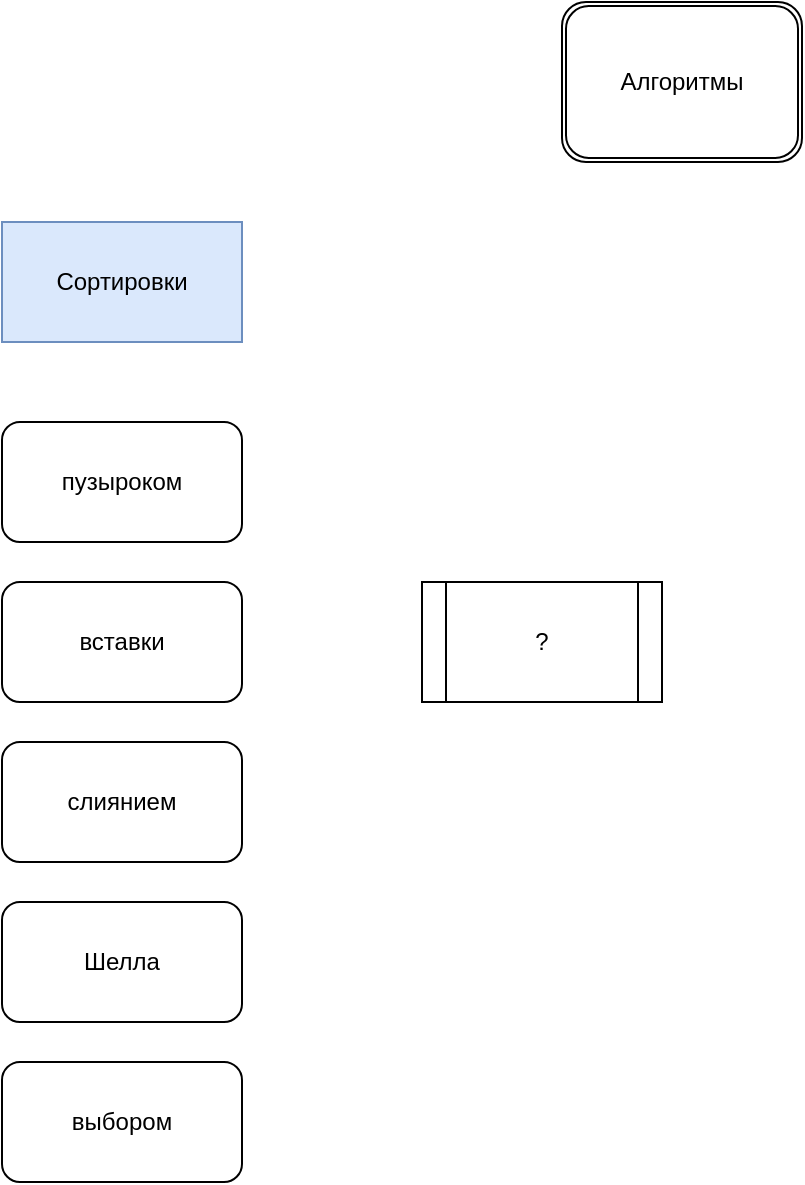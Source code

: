 <mxfile version="24.6.1" type="device">
  <diagram name="Страница — 1" id="-tIIMUW7hsVdXUAxzcZs">
    <mxGraphModel dx="976" dy="781" grid="1" gridSize="10" guides="1" tooltips="1" connect="1" arrows="1" fold="1" page="1" pageScale="1" pageWidth="827" pageHeight="1169" math="0" shadow="0">
      <root>
        <mxCell id="0" />
        <mxCell id="1" parent="0" />
        <mxCell id="LFYp26Rs1WkoJErf-KhX-1" value="Алгоритмы" style="shape=ext;double=1;rounded=1;whiteSpace=wrap;html=1;" vertex="1" parent="1">
          <mxGeometry x="320" y="30" width="120" height="80" as="geometry" />
        </mxCell>
        <mxCell id="LFYp26Rs1WkoJErf-KhX-2" value="Сортировки" style="rounded=0;whiteSpace=wrap;html=1;fillColor=#dae8fc;strokeColor=#6c8ebf;" vertex="1" parent="1">
          <mxGeometry x="40" y="140" width="120" height="60" as="geometry" />
        </mxCell>
        <mxCell id="LFYp26Rs1WkoJErf-KhX-3" value="пузыроком" style="rounded=1;whiteSpace=wrap;html=1;" vertex="1" parent="1">
          <mxGeometry x="40" y="240" width="120" height="60" as="geometry" />
        </mxCell>
        <mxCell id="LFYp26Rs1WkoJErf-KhX-4" value="вставки" style="rounded=1;whiteSpace=wrap;html=1;" vertex="1" parent="1">
          <mxGeometry x="40" y="320" width="120" height="60" as="geometry" />
        </mxCell>
        <mxCell id="LFYp26Rs1WkoJErf-KhX-5" value="слиянием" style="rounded=1;whiteSpace=wrap;html=1;" vertex="1" parent="1">
          <mxGeometry x="40" y="400" width="120" height="60" as="geometry" />
        </mxCell>
        <mxCell id="LFYp26Rs1WkoJErf-KhX-6" value="Шелла" style="rounded=1;whiteSpace=wrap;html=1;" vertex="1" parent="1">
          <mxGeometry x="40" y="480" width="120" height="60" as="geometry" />
        </mxCell>
        <mxCell id="LFYp26Rs1WkoJErf-KhX-7" value="выбором" style="rounded=1;whiteSpace=wrap;html=1;" vertex="1" parent="1">
          <mxGeometry x="40" y="560" width="120" height="60" as="geometry" />
        </mxCell>
        <mxCell id="LFYp26Rs1WkoJErf-KhX-8" value="?" style="shape=process;whiteSpace=wrap;html=1;backgroundOutline=1;" vertex="1" parent="1">
          <mxGeometry x="250" y="320" width="120" height="60" as="geometry" />
        </mxCell>
      </root>
    </mxGraphModel>
  </diagram>
</mxfile>
